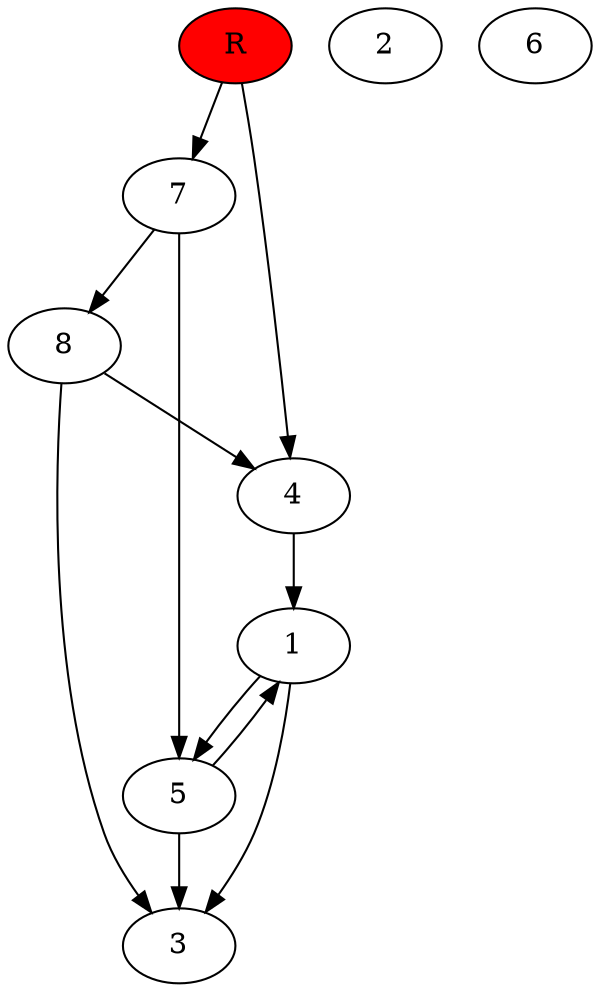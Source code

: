 digraph prb19009 {
	1
	2
	3
	4
	5
	6
	7
	8
	R [fillcolor="#ff0000" style=filled]
	1 -> 3
	1 -> 5
	4 -> 1
	5 -> 1
	5 -> 3
	7 -> 5
	7 -> 8
	8 -> 3
	8 -> 4
	R -> 4
	R -> 7
}
